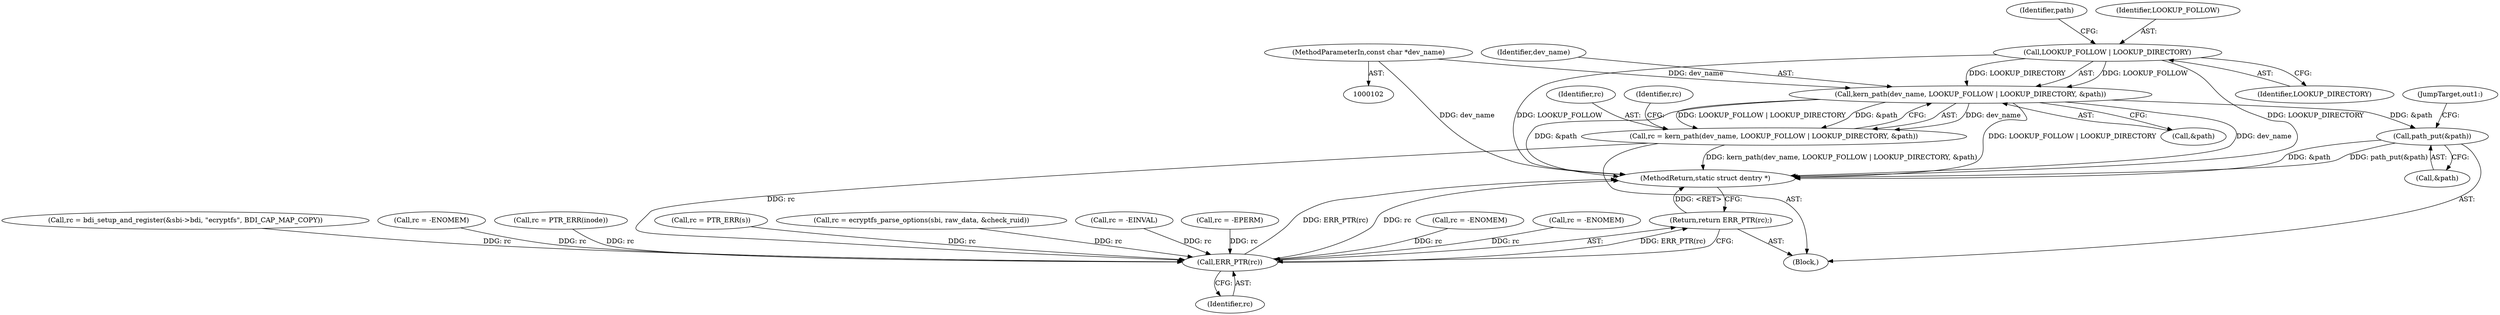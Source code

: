 digraph "0_linux_764355487ea220fdc2faf128d577d7f679b91f97@pointer" {
"1000211" [label="(Call,kern_path(dev_name, LOOKUP_FOLLOW | LOOKUP_DIRECTORY, &path))"];
"1000105" [label="(MethodParameterIn,const char *dev_name)"];
"1000213" [label="(Call,LOOKUP_FOLLOW | LOOKUP_DIRECTORY)"];
"1000209" [label="(Call,rc = kern_path(dev_name, LOOKUP_FOLLOW | LOOKUP_DIRECTORY, &path))"];
"1000392" [label="(Call,ERR_PTR(rc))"];
"1000391" [label="(Return,return ERR_PTR(rc);)"];
"1000373" [label="(Call,path_put(&path))"];
"1000392" [label="(Call,ERR_PTR(rc))"];
"1000325" [label="(Call,rc = -ENOMEM)"];
"1000213" [label="(Call,LOOKUP_FOLLOW | LOOKUP_DIRECTORY)"];
"1000217" [label="(Identifier,path)"];
"1000214" [label="(Identifier,LOOKUP_FOLLOW)"];
"1000303" [label="(Call,rc = PTR_ERR(inode))"];
"1000219" [label="(Identifier,rc)"];
"1000216" [label="(Call,&path)"];
"1000393" [label="(Identifier,rc)"];
"1000107" [label="(Block,)"];
"1000133" [label="(Call,rc = ecryptfs_parse_options(sbi, raw_data, &check_ruid))"];
"1000374" [label="(Call,&path)"];
"1000394" [label="(MethodReturn,static struct dentry *)"];
"1000215" [label="(Identifier,LOOKUP_DIRECTORY)"];
"1000391" [label="(Return,return ERR_PTR(rc);)"];
"1000212" [label="(Identifier,dev_name)"];
"1000376" [label="(JumpTarget,out1:)"];
"1000209" [label="(Call,rc = kern_path(dev_name, LOOKUP_FOLLOW | LOOKUP_DIRECTORY, &path))"];
"1000237" [label="(Call,rc = -EINVAL)"];
"1000128" [label="(Call,rc = -ENOMEM)"];
"1000158" [label="(Call,rc = PTR_ERR(s))"];
"1000373" [label="(Call,path_put(&path))"];
"1000255" [label="(Call,rc = -EPERM)"];
"1000168" [label="(Call,rc = bdi_setup_and_register(&sbi->bdi, \"ecryptfs\", BDI_CAP_MAP_COPY))"];
"1000210" [label="(Identifier,rc)"];
"1000330" [label="(Call,rc = -ENOMEM)"];
"1000105" [label="(MethodParameterIn,const char *dev_name)"];
"1000211" [label="(Call,kern_path(dev_name, LOOKUP_FOLLOW | LOOKUP_DIRECTORY, &path))"];
"1000211" -> "1000209"  [label="AST: "];
"1000211" -> "1000216"  [label="CFG: "];
"1000212" -> "1000211"  [label="AST: "];
"1000213" -> "1000211"  [label="AST: "];
"1000216" -> "1000211"  [label="AST: "];
"1000209" -> "1000211"  [label="CFG: "];
"1000211" -> "1000394"  [label="DDG: &path"];
"1000211" -> "1000394"  [label="DDG: dev_name"];
"1000211" -> "1000394"  [label="DDG: LOOKUP_FOLLOW | LOOKUP_DIRECTORY"];
"1000211" -> "1000209"  [label="DDG: dev_name"];
"1000211" -> "1000209"  [label="DDG: LOOKUP_FOLLOW | LOOKUP_DIRECTORY"];
"1000211" -> "1000209"  [label="DDG: &path"];
"1000105" -> "1000211"  [label="DDG: dev_name"];
"1000213" -> "1000211"  [label="DDG: LOOKUP_FOLLOW"];
"1000213" -> "1000211"  [label="DDG: LOOKUP_DIRECTORY"];
"1000211" -> "1000373"  [label="DDG: &path"];
"1000105" -> "1000102"  [label="AST: "];
"1000105" -> "1000394"  [label="DDG: dev_name"];
"1000213" -> "1000215"  [label="CFG: "];
"1000214" -> "1000213"  [label="AST: "];
"1000215" -> "1000213"  [label="AST: "];
"1000217" -> "1000213"  [label="CFG: "];
"1000213" -> "1000394"  [label="DDG: LOOKUP_FOLLOW"];
"1000213" -> "1000394"  [label="DDG: LOOKUP_DIRECTORY"];
"1000209" -> "1000107"  [label="AST: "];
"1000210" -> "1000209"  [label="AST: "];
"1000219" -> "1000209"  [label="CFG: "];
"1000209" -> "1000394"  [label="DDG: kern_path(dev_name, LOOKUP_FOLLOW | LOOKUP_DIRECTORY, &path)"];
"1000209" -> "1000392"  [label="DDG: rc"];
"1000392" -> "1000391"  [label="AST: "];
"1000392" -> "1000393"  [label="CFG: "];
"1000393" -> "1000392"  [label="AST: "];
"1000391" -> "1000392"  [label="CFG: "];
"1000392" -> "1000394"  [label="DDG: ERR_PTR(rc)"];
"1000392" -> "1000394"  [label="DDG: rc"];
"1000392" -> "1000391"  [label="DDG: ERR_PTR(rc)"];
"1000330" -> "1000392"  [label="DDG: rc"];
"1000237" -> "1000392"  [label="DDG: rc"];
"1000255" -> "1000392"  [label="DDG: rc"];
"1000325" -> "1000392"  [label="DDG: rc"];
"1000158" -> "1000392"  [label="DDG: rc"];
"1000168" -> "1000392"  [label="DDG: rc"];
"1000303" -> "1000392"  [label="DDG: rc"];
"1000128" -> "1000392"  [label="DDG: rc"];
"1000133" -> "1000392"  [label="DDG: rc"];
"1000391" -> "1000107"  [label="AST: "];
"1000394" -> "1000391"  [label="CFG: "];
"1000391" -> "1000394"  [label="DDG: <RET>"];
"1000373" -> "1000107"  [label="AST: "];
"1000373" -> "1000374"  [label="CFG: "];
"1000374" -> "1000373"  [label="AST: "];
"1000376" -> "1000373"  [label="CFG: "];
"1000373" -> "1000394"  [label="DDG: path_put(&path)"];
"1000373" -> "1000394"  [label="DDG: &path"];
}
